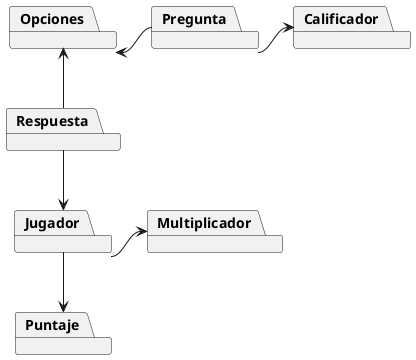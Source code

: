 @startuml

Package "Calificador"

Package "Puntaje"

Package "Opciones"

Package "Pregunta"

Package "Opciones"

Package "Respuesta"

Package "Jugador"

Package "Multiplicador"

Pregunta -right-> Calificador
Pregunta -left-> Opciones
Respuesta -up-> Opciones
Respuesta --> Jugador
Jugador -right-> Multiplicador
Jugador --> Puntaje

@enduml